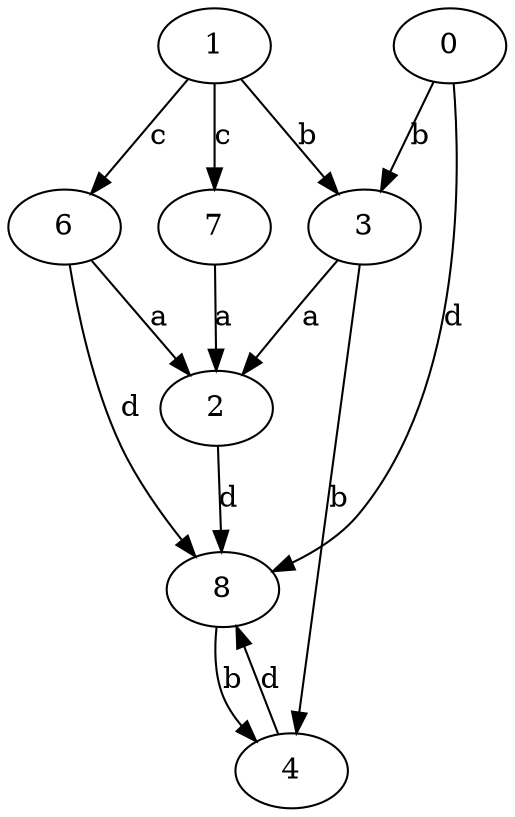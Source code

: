 strict digraph  {
1;
2;
3;
4;
6;
0;
7;
8;
1 -> 3  [label=b];
1 -> 6  [label=c];
1 -> 7  [label=c];
2 -> 8  [label=d];
3 -> 2  [label=a];
3 -> 4  [label=b];
4 -> 8  [label=d];
6 -> 2  [label=a];
6 -> 8  [label=d];
0 -> 3  [label=b];
0 -> 8  [label=d];
7 -> 2  [label=a];
8 -> 4  [label=b];
}
